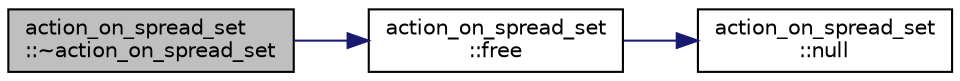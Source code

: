digraph "action_on_spread_set::~action_on_spread_set"
{
  edge [fontname="Helvetica",fontsize="10",labelfontname="Helvetica",labelfontsize="10"];
  node [fontname="Helvetica",fontsize="10",shape=record];
  rankdir="LR";
  Node3 [label="action_on_spread_set\l::~action_on_spread_set",height=0.2,width=0.4,color="black", fillcolor="grey75", style="filled", fontcolor="black"];
  Node3 -> Node4 [color="midnightblue",fontsize="10",style="solid",fontname="Helvetica"];
  Node4 [label="action_on_spread_set\l::free",height=0.2,width=0.4,color="black", fillcolor="white", style="filled",URL="$d2/d7a/classaction__on__spread__set.html#a57fa3a018254a9a4024ec69ff313ee4e"];
  Node4 -> Node5 [color="midnightblue",fontsize="10",style="solid",fontname="Helvetica"];
  Node5 [label="action_on_spread_set\l::null",height=0.2,width=0.4,color="black", fillcolor="white", style="filled",URL="$d2/d7a/classaction__on__spread__set.html#ae098ae70505b0044df033e8431898602"];
}
